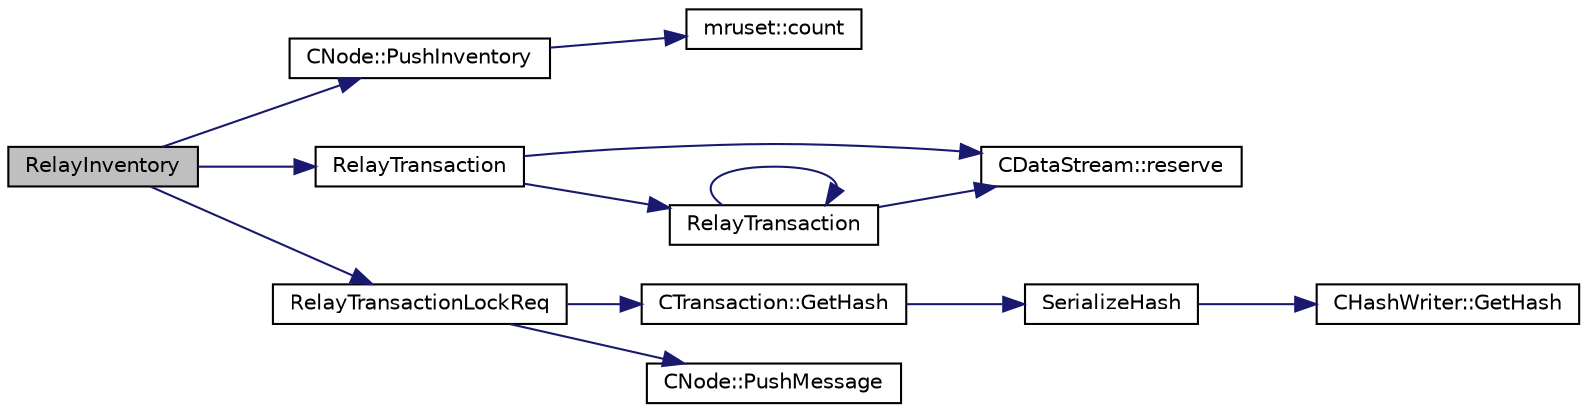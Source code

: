 digraph "RelayInventory"
{
  edge [fontname="Helvetica",fontsize="10",labelfontname="Helvetica",labelfontsize="10"];
  node [fontname="Helvetica",fontsize="10",shape=record];
  rankdir="LR";
  Node735 [label="RelayInventory",height=0.2,width=0.4,color="black", fillcolor="grey75", style="filled", fontcolor="black"];
  Node735 -> Node736 [color="midnightblue",fontsize="10",style="solid",fontname="Helvetica"];
  Node736 [label="CNode::PushInventory",height=0.2,width=0.4,color="black", fillcolor="white", style="filled",URL="$d1/d64/class_c_node.html#a7cef2333aa8776127a7e7fcab659eb6a"];
  Node736 -> Node737 [color="midnightblue",fontsize="10",style="solid",fontname="Helvetica"];
  Node737 [label="mruset::count",height=0.2,width=0.4,color="black", fillcolor="white", style="filled",URL="$d6/d19/classmruset.html#aff65b732aed809fb84542e1136321a24"];
  Node735 -> Node738 [color="midnightblue",fontsize="10",style="solid",fontname="Helvetica"];
  Node738 [label="RelayTransaction",height=0.2,width=0.4,color="black", fillcolor="white", style="filled",URL="$d7/d97/net_8h.html#abe329205a15b55df86608f5f1964bdb1"];
  Node738 -> Node739 [color="midnightblue",fontsize="10",style="solid",fontname="Helvetica"];
  Node739 [label="CDataStream::reserve",height=0.2,width=0.4,color="black", fillcolor="white", style="filled",URL="$d5/d41/class_c_data_stream.html#a5542e71bd7af2ab7cd7be0f381d39cb5"];
  Node738 -> Node740 [color="midnightblue",fontsize="10",style="solid",fontname="Helvetica"];
  Node740 [label="RelayTransaction",height=0.2,width=0.4,color="black", fillcolor="white", style="filled",URL="$dd/d84/net_8cpp.html#abe329205a15b55df86608f5f1964bdb1"];
  Node740 -> Node739 [color="midnightblue",fontsize="10",style="solid",fontname="Helvetica"];
  Node740 -> Node740 [color="midnightblue",fontsize="10",style="solid",fontname="Helvetica"];
  Node735 -> Node741 [color="midnightblue",fontsize="10",style="solid",fontname="Helvetica"];
  Node741 [label="RelayTransactionLockReq",height=0.2,width=0.4,color="black", fillcolor="white", style="filled",URL="$d7/d97/net_8h.html#a83d330c7d36395aa1a22d4aebddaf499"];
  Node741 -> Node742 [color="midnightblue",fontsize="10",style="solid",fontname="Helvetica"];
  Node742 [label="CTransaction::GetHash",height=0.2,width=0.4,color="black", fillcolor="white", style="filled",URL="$df/d43/class_c_transaction.html#a0b46d80e82ca324e82c2ce3fc1492bfa"];
  Node742 -> Node743 [color="midnightblue",fontsize="10",style="solid",fontname="Helvetica"];
  Node743 [label="SerializeHash",height=0.2,width=0.4,color="black", fillcolor="white", style="filled",URL="$db/dfb/hash_8h.html#a6de694e43f17c62025c6883965b65e63"];
  Node743 -> Node744 [color="midnightblue",fontsize="10",style="solid",fontname="Helvetica"];
  Node744 [label="CHashWriter::GetHash",height=0.2,width=0.4,color="black", fillcolor="white", style="filled",URL="$d2/def/class_c_hash_writer.html#ae94a937211502eabf19477630090093a"];
  Node741 -> Node745 [color="midnightblue",fontsize="10",style="solid",fontname="Helvetica"];
  Node745 [label="CNode::PushMessage",height=0.2,width=0.4,color="black", fillcolor="white", style="filled",URL="$d1/d64/class_c_node.html#a204fda3d33404cb37698c085b1583ab2"];
}
